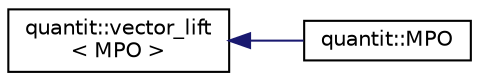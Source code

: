 digraph "Graphical Class Hierarchy"
{
 // LATEX_PDF_SIZE
  edge [fontname="Helvetica",fontsize="10",labelfontname="Helvetica",labelfontsize="10"];
  node [fontname="Helvetica",fontsize="10",shape=record];
  rankdir="LR";
  Node0 [label="quantit::vector_lift\l\< MPO \>",height=0.2,width=0.4,color="black", fillcolor="white", style="filled",URL="$classquantit_1_1vector__lift.html",tooltip=" "];
  Node0 -> Node1 [dir="back",color="midnightblue",fontsize="10",style="solid",fontname="Helvetica"];
  Node1 [label="quantit::MPO",height=0.2,width=0.4,color="black", fillcolor="white", style="filled",URL="$classquantit_1_1MPO.html",tooltip="Class for tensor trains of rank 4."];
}
